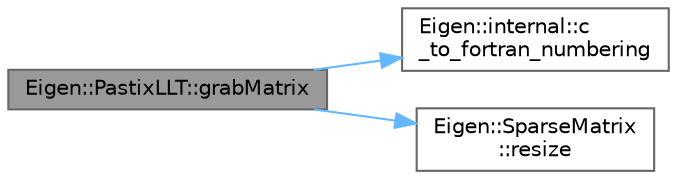 digraph "Eigen::PastixLLT::grabMatrix"
{
 // LATEX_PDF_SIZE
  bgcolor="transparent";
  edge [fontname=Helvetica,fontsize=10,labelfontname=Helvetica,labelfontsize=10];
  node [fontname=Helvetica,fontsize=10,shape=box,height=0.2,width=0.4];
  rankdir="LR";
  Node1 [id="Node000001",label="Eigen::PastixLLT::grabMatrix",height=0.2,width=0.4,color="gray40", fillcolor="grey60", style="filled", fontcolor="black",tooltip=" "];
  Node1 -> Node2 [id="edge1_Node000001_Node000002",color="steelblue1",style="solid",tooltip=" "];
  Node2 [id="Node000002",label="Eigen::internal::c\l_to_fortran_numbering",height=0.2,width=0.4,color="grey40", fillcolor="white", style="filled",URL="$namespace_eigen_1_1internal.html#a3b77815ecf2fc57f2aedb98843ee27ca",tooltip=" "];
  Node1 -> Node3 [id="edge2_Node000001_Node000003",color="steelblue1",style="solid",tooltip=" "];
  Node3 [id="Node000003",label="Eigen::SparseMatrix\l::resize",height=0.2,width=0.4,color="grey40", fillcolor="white", style="filled",URL="$class_eigen_1_1_sparse_matrix.html#af88551f30202341b7cc24cfadabdec5c",tooltip=" "];
}
